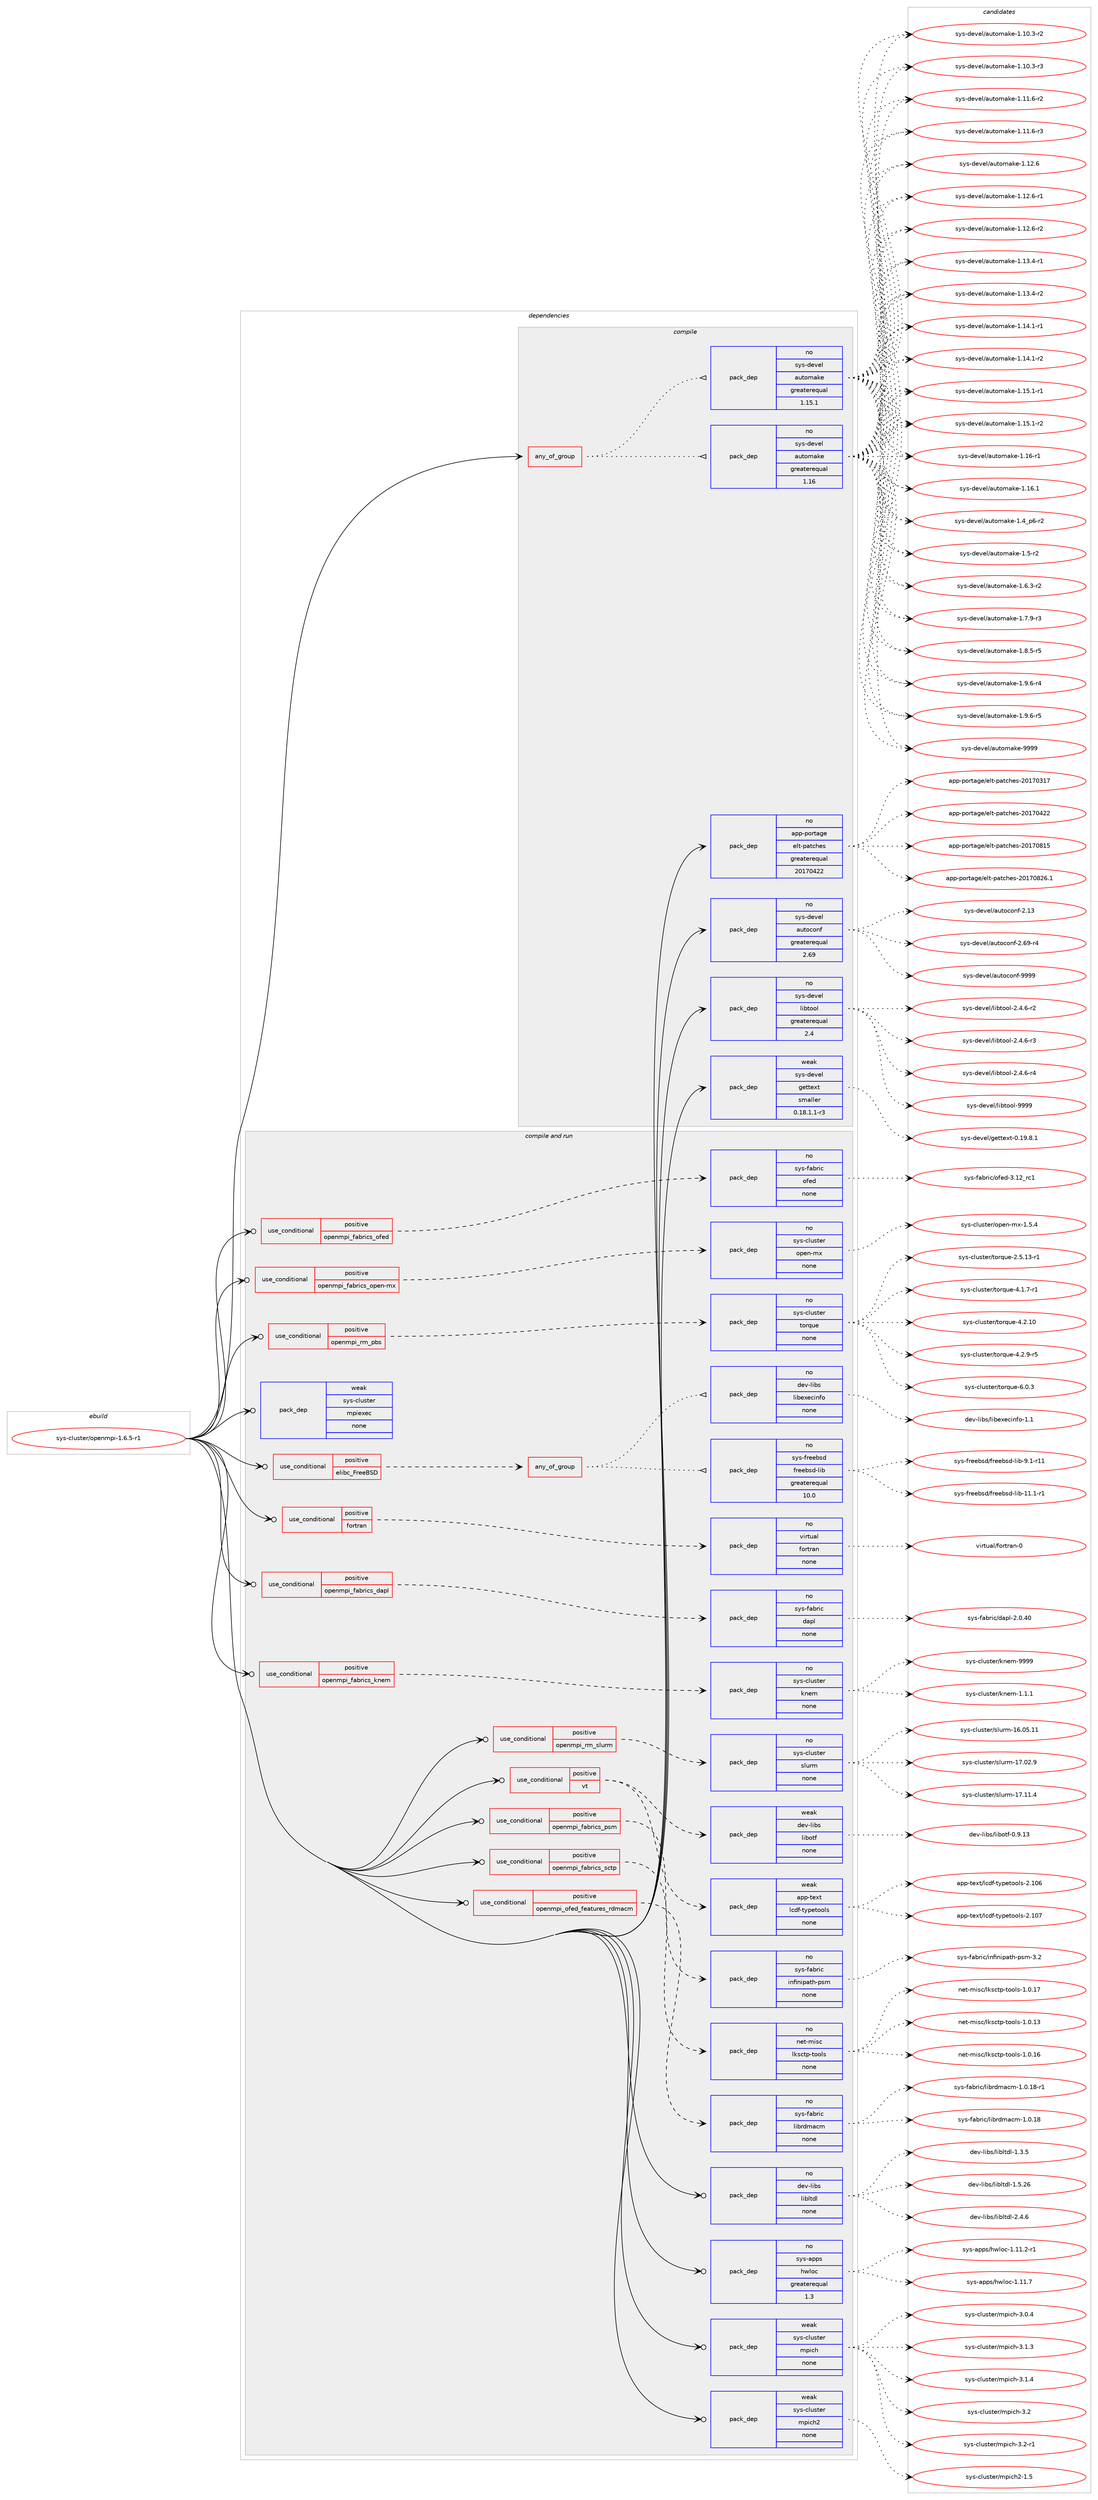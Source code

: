 digraph prolog {

# *************
# Graph options
# *************

newrank=true;
concentrate=true;
compound=true;
graph [rankdir=LR,fontname=Helvetica,fontsize=10,ranksep=1.5];#, ranksep=2.5, nodesep=0.2];
edge  [arrowhead=vee];
node  [fontname=Helvetica,fontsize=10];

# **********
# The ebuild
# **********

subgraph cluster_leftcol {
color=gray;
rank=same;
label=<<i>ebuild</i>>;
id [label="sys-cluster/openmpi-1.6.5-r1", color=red, width=4, href="../sys-cluster/openmpi-1.6.5-r1.svg"];
}

# ****************
# The dependencies
# ****************

subgraph cluster_midcol {
color=gray;
label=<<i>dependencies</i>>;
subgraph cluster_compile {
fillcolor="#eeeeee";
style=filled;
label=<<i>compile</i>>;
subgraph any68 {
dependency7584 [label=<<TABLE BORDER="0" CELLBORDER="1" CELLSPACING="0" CELLPADDING="4"><TR><TD CELLPADDING="10">any_of_group</TD></TR></TABLE>>, shape=none, color=red];subgraph pack6522 {
dependency7585 [label=<<TABLE BORDER="0" CELLBORDER="1" CELLSPACING="0" CELLPADDING="4" WIDTH="220"><TR><TD ROWSPAN="6" CELLPADDING="30">pack_dep</TD></TR><TR><TD WIDTH="110">no</TD></TR><TR><TD>sys-devel</TD></TR><TR><TD>automake</TD></TR><TR><TD>greaterequal</TD></TR><TR><TD>1.16</TD></TR></TABLE>>, shape=none, color=blue];
}
dependency7584:e -> dependency7585:w [weight=20,style="dotted",arrowhead="oinv"];
subgraph pack6523 {
dependency7586 [label=<<TABLE BORDER="0" CELLBORDER="1" CELLSPACING="0" CELLPADDING="4" WIDTH="220"><TR><TD ROWSPAN="6" CELLPADDING="30">pack_dep</TD></TR><TR><TD WIDTH="110">no</TD></TR><TR><TD>sys-devel</TD></TR><TR><TD>automake</TD></TR><TR><TD>greaterequal</TD></TR><TR><TD>1.15.1</TD></TR></TABLE>>, shape=none, color=blue];
}
dependency7584:e -> dependency7586:w [weight=20,style="dotted",arrowhead="oinv"];
}
id:e -> dependency7584:w [weight=20,style="solid",arrowhead="vee"];
subgraph pack6524 {
dependency7587 [label=<<TABLE BORDER="0" CELLBORDER="1" CELLSPACING="0" CELLPADDING="4" WIDTH="220"><TR><TD ROWSPAN="6" CELLPADDING="30">pack_dep</TD></TR><TR><TD WIDTH="110">no</TD></TR><TR><TD>app-portage</TD></TR><TR><TD>elt-patches</TD></TR><TR><TD>greaterequal</TD></TR><TR><TD>20170422</TD></TR></TABLE>>, shape=none, color=blue];
}
id:e -> dependency7587:w [weight=20,style="solid",arrowhead="vee"];
subgraph pack6525 {
dependency7588 [label=<<TABLE BORDER="0" CELLBORDER="1" CELLSPACING="0" CELLPADDING="4" WIDTH="220"><TR><TD ROWSPAN="6" CELLPADDING="30">pack_dep</TD></TR><TR><TD WIDTH="110">no</TD></TR><TR><TD>sys-devel</TD></TR><TR><TD>autoconf</TD></TR><TR><TD>greaterequal</TD></TR><TR><TD>2.69</TD></TR></TABLE>>, shape=none, color=blue];
}
id:e -> dependency7588:w [weight=20,style="solid",arrowhead="vee"];
subgraph pack6526 {
dependency7589 [label=<<TABLE BORDER="0" CELLBORDER="1" CELLSPACING="0" CELLPADDING="4" WIDTH="220"><TR><TD ROWSPAN="6" CELLPADDING="30">pack_dep</TD></TR><TR><TD WIDTH="110">no</TD></TR><TR><TD>sys-devel</TD></TR><TR><TD>libtool</TD></TR><TR><TD>greaterequal</TD></TR><TR><TD>2.4</TD></TR></TABLE>>, shape=none, color=blue];
}
id:e -> dependency7589:w [weight=20,style="solid",arrowhead="vee"];
subgraph pack6527 {
dependency7590 [label=<<TABLE BORDER="0" CELLBORDER="1" CELLSPACING="0" CELLPADDING="4" WIDTH="220"><TR><TD ROWSPAN="6" CELLPADDING="30">pack_dep</TD></TR><TR><TD WIDTH="110">weak</TD></TR><TR><TD>sys-devel</TD></TR><TR><TD>gettext</TD></TR><TR><TD>smaller</TD></TR><TR><TD>0.18.1.1-r3</TD></TR></TABLE>>, shape=none, color=blue];
}
id:e -> dependency7590:w [weight=20,style="solid",arrowhead="vee"];
}
subgraph cluster_compileandrun {
fillcolor="#eeeeee";
style=filled;
label=<<i>compile and run</i>>;
subgraph cond989 {
dependency7591 [label=<<TABLE BORDER="0" CELLBORDER="1" CELLSPACING="0" CELLPADDING="4"><TR><TD ROWSPAN="3" CELLPADDING="10">use_conditional</TD></TR><TR><TD>positive</TD></TR><TR><TD>elibc_FreeBSD</TD></TR></TABLE>>, shape=none, color=red];
subgraph any69 {
dependency7592 [label=<<TABLE BORDER="0" CELLBORDER="1" CELLSPACING="0" CELLPADDING="4"><TR><TD CELLPADDING="10">any_of_group</TD></TR></TABLE>>, shape=none, color=red];subgraph pack6528 {
dependency7593 [label=<<TABLE BORDER="0" CELLBORDER="1" CELLSPACING="0" CELLPADDING="4" WIDTH="220"><TR><TD ROWSPAN="6" CELLPADDING="30">pack_dep</TD></TR><TR><TD WIDTH="110">no</TD></TR><TR><TD>dev-libs</TD></TR><TR><TD>libexecinfo</TD></TR><TR><TD>none</TD></TR><TR><TD></TD></TR></TABLE>>, shape=none, color=blue];
}
dependency7592:e -> dependency7593:w [weight=20,style="dotted",arrowhead="oinv"];
subgraph pack6529 {
dependency7594 [label=<<TABLE BORDER="0" CELLBORDER="1" CELLSPACING="0" CELLPADDING="4" WIDTH="220"><TR><TD ROWSPAN="6" CELLPADDING="30">pack_dep</TD></TR><TR><TD WIDTH="110">no</TD></TR><TR><TD>sys-freebsd</TD></TR><TR><TD>freebsd-lib</TD></TR><TR><TD>greaterequal</TD></TR><TR><TD>10.0</TD></TR></TABLE>>, shape=none, color=blue];
}
dependency7592:e -> dependency7594:w [weight=20,style="dotted",arrowhead="oinv"];
}
dependency7591:e -> dependency7592:w [weight=20,style="dashed",arrowhead="vee"];
}
id:e -> dependency7591:w [weight=20,style="solid",arrowhead="odotvee"];
subgraph cond990 {
dependency7595 [label=<<TABLE BORDER="0" CELLBORDER="1" CELLSPACING="0" CELLPADDING="4"><TR><TD ROWSPAN="3" CELLPADDING="10">use_conditional</TD></TR><TR><TD>positive</TD></TR><TR><TD>fortran</TD></TR></TABLE>>, shape=none, color=red];
subgraph pack6530 {
dependency7596 [label=<<TABLE BORDER="0" CELLBORDER="1" CELLSPACING="0" CELLPADDING="4" WIDTH="220"><TR><TD ROWSPAN="6" CELLPADDING="30">pack_dep</TD></TR><TR><TD WIDTH="110">no</TD></TR><TR><TD>virtual</TD></TR><TR><TD>fortran</TD></TR><TR><TD>none</TD></TR><TR><TD></TD></TR></TABLE>>, shape=none, color=blue];
}
dependency7595:e -> dependency7596:w [weight=20,style="dashed",arrowhead="vee"];
}
id:e -> dependency7595:w [weight=20,style="solid",arrowhead="odotvee"];
subgraph cond991 {
dependency7597 [label=<<TABLE BORDER="0" CELLBORDER="1" CELLSPACING="0" CELLPADDING="4"><TR><TD ROWSPAN="3" CELLPADDING="10">use_conditional</TD></TR><TR><TD>positive</TD></TR><TR><TD>openmpi_fabrics_dapl</TD></TR></TABLE>>, shape=none, color=red];
subgraph pack6531 {
dependency7598 [label=<<TABLE BORDER="0" CELLBORDER="1" CELLSPACING="0" CELLPADDING="4" WIDTH="220"><TR><TD ROWSPAN="6" CELLPADDING="30">pack_dep</TD></TR><TR><TD WIDTH="110">no</TD></TR><TR><TD>sys-fabric</TD></TR><TR><TD>dapl</TD></TR><TR><TD>none</TD></TR><TR><TD></TD></TR></TABLE>>, shape=none, color=blue];
}
dependency7597:e -> dependency7598:w [weight=20,style="dashed",arrowhead="vee"];
}
id:e -> dependency7597:w [weight=20,style="solid",arrowhead="odotvee"];
subgraph cond992 {
dependency7599 [label=<<TABLE BORDER="0" CELLBORDER="1" CELLSPACING="0" CELLPADDING="4"><TR><TD ROWSPAN="3" CELLPADDING="10">use_conditional</TD></TR><TR><TD>positive</TD></TR><TR><TD>openmpi_fabrics_knem</TD></TR></TABLE>>, shape=none, color=red];
subgraph pack6532 {
dependency7600 [label=<<TABLE BORDER="0" CELLBORDER="1" CELLSPACING="0" CELLPADDING="4" WIDTH="220"><TR><TD ROWSPAN="6" CELLPADDING="30">pack_dep</TD></TR><TR><TD WIDTH="110">no</TD></TR><TR><TD>sys-cluster</TD></TR><TR><TD>knem</TD></TR><TR><TD>none</TD></TR><TR><TD></TD></TR></TABLE>>, shape=none, color=blue];
}
dependency7599:e -> dependency7600:w [weight=20,style="dashed",arrowhead="vee"];
}
id:e -> dependency7599:w [weight=20,style="solid",arrowhead="odotvee"];
subgraph cond993 {
dependency7601 [label=<<TABLE BORDER="0" CELLBORDER="1" CELLSPACING="0" CELLPADDING="4"><TR><TD ROWSPAN="3" CELLPADDING="10">use_conditional</TD></TR><TR><TD>positive</TD></TR><TR><TD>openmpi_fabrics_ofed</TD></TR></TABLE>>, shape=none, color=red];
subgraph pack6533 {
dependency7602 [label=<<TABLE BORDER="0" CELLBORDER="1" CELLSPACING="0" CELLPADDING="4" WIDTH="220"><TR><TD ROWSPAN="6" CELLPADDING="30">pack_dep</TD></TR><TR><TD WIDTH="110">no</TD></TR><TR><TD>sys-fabric</TD></TR><TR><TD>ofed</TD></TR><TR><TD>none</TD></TR><TR><TD></TD></TR></TABLE>>, shape=none, color=blue];
}
dependency7601:e -> dependency7602:w [weight=20,style="dashed",arrowhead="vee"];
}
id:e -> dependency7601:w [weight=20,style="solid",arrowhead="odotvee"];
subgraph cond994 {
dependency7603 [label=<<TABLE BORDER="0" CELLBORDER="1" CELLSPACING="0" CELLPADDING="4"><TR><TD ROWSPAN="3" CELLPADDING="10">use_conditional</TD></TR><TR><TD>positive</TD></TR><TR><TD>openmpi_fabrics_open-mx</TD></TR></TABLE>>, shape=none, color=red];
subgraph pack6534 {
dependency7604 [label=<<TABLE BORDER="0" CELLBORDER="1" CELLSPACING="0" CELLPADDING="4" WIDTH="220"><TR><TD ROWSPAN="6" CELLPADDING="30">pack_dep</TD></TR><TR><TD WIDTH="110">no</TD></TR><TR><TD>sys-cluster</TD></TR><TR><TD>open-mx</TD></TR><TR><TD>none</TD></TR><TR><TD></TD></TR></TABLE>>, shape=none, color=blue];
}
dependency7603:e -> dependency7604:w [weight=20,style="dashed",arrowhead="vee"];
}
id:e -> dependency7603:w [weight=20,style="solid",arrowhead="odotvee"];
subgraph cond995 {
dependency7605 [label=<<TABLE BORDER="0" CELLBORDER="1" CELLSPACING="0" CELLPADDING="4"><TR><TD ROWSPAN="3" CELLPADDING="10">use_conditional</TD></TR><TR><TD>positive</TD></TR><TR><TD>openmpi_fabrics_psm</TD></TR></TABLE>>, shape=none, color=red];
subgraph pack6535 {
dependency7606 [label=<<TABLE BORDER="0" CELLBORDER="1" CELLSPACING="0" CELLPADDING="4" WIDTH="220"><TR><TD ROWSPAN="6" CELLPADDING="30">pack_dep</TD></TR><TR><TD WIDTH="110">no</TD></TR><TR><TD>sys-fabric</TD></TR><TR><TD>infinipath-psm</TD></TR><TR><TD>none</TD></TR><TR><TD></TD></TR></TABLE>>, shape=none, color=blue];
}
dependency7605:e -> dependency7606:w [weight=20,style="dashed",arrowhead="vee"];
}
id:e -> dependency7605:w [weight=20,style="solid",arrowhead="odotvee"];
subgraph cond996 {
dependency7607 [label=<<TABLE BORDER="0" CELLBORDER="1" CELLSPACING="0" CELLPADDING="4"><TR><TD ROWSPAN="3" CELLPADDING="10">use_conditional</TD></TR><TR><TD>positive</TD></TR><TR><TD>openmpi_fabrics_sctp</TD></TR></TABLE>>, shape=none, color=red];
subgraph pack6536 {
dependency7608 [label=<<TABLE BORDER="0" CELLBORDER="1" CELLSPACING="0" CELLPADDING="4" WIDTH="220"><TR><TD ROWSPAN="6" CELLPADDING="30">pack_dep</TD></TR><TR><TD WIDTH="110">no</TD></TR><TR><TD>net-misc</TD></TR><TR><TD>lksctp-tools</TD></TR><TR><TD>none</TD></TR><TR><TD></TD></TR></TABLE>>, shape=none, color=blue];
}
dependency7607:e -> dependency7608:w [weight=20,style="dashed",arrowhead="vee"];
}
id:e -> dependency7607:w [weight=20,style="solid",arrowhead="odotvee"];
subgraph cond997 {
dependency7609 [label=<<TABLE BORDER="0" CELLBORDER="1" CELLSPACING="0" CELLPADDING="4"><TR><TD ROWSPAN="3" CELLPADDING="10">use_conditional</TD></TR><TR><TD>positive</TD></TR><TR><TD>openmpi_ofed_features_rdmacm</TD></TR></TABLE>>, shape=none, color=red];
subgraph pack6537 {
dependency7610 [label=<<TABLE BORDER="0" CELLBORDER="1" CELLSPACING="0" CELLPADDING="4" WIDTH="220"><TR><TD ROWSPAN="6" CELLPADDING="30">pack_dep</TD></TR><TR><TD WIDTH="110">no</TD></TR><TR><TD>sys-fabric</TD></TR><TR><TD>librdmacm</TD></TR><TR><TD>none</TD></TR><TR><TD></TD></TR></TABLE>>, shape=none, color=blue];
}
dependency7609:e -> dependency7610:w [weight=20,style="dashed",arrowhead="vee"];
}
id:e -> dependency7609:w [weight=20,style="solid",arrowhead="odotvee"];
subgraph cond998 {
dependency7611 [label=<<TABLE BORDER="0" CELLBORDER="1" CELLSPACING="0" CELLPADDING="4"><TR><TD ROWSPAN="3" CELLPADDING="10">use_conditional</TD></TR><TR><TD>positive</TD></TR><TR><TD>openmpi_rm_pbs</TD></TR></TABLE>>, shape=none, color=red];
subgraph pack6538 {
dependency7612 [label=<<TABLE BORDER="0" CELLBORDER="1" CELLSPACING="0" CELLPADDING="4" WIDTH="220"><TR><TD ROWSPAN="6" CELLPADDING="30">pack_dep</TD></TR><TR><TD WIDTH="110">no</TD></TR><TR><TD>sys-cluster</TD></TR><TR><TD>torque</TD></TR><TR><TD>none</TD></TR><TR><TD></TD></TR></TABLE>>, shape=none, color=blue];
}
dependency7611:e -> dependency7612:w [weight=20,style="dashed",arrowhead="vee"];
}
id:e -> dependency7611:w [weight=20,style="solid",arrowhead="odotvee"];
subgraph cond999 {
dependency7613 [label=<<TABLE BORDER="0" CELLBORDER="1" CELLSPACING="0" CELLPADDING="4"><TR><TD ROWSPAN="3" CELLPADDING="10">use_conditional</TD></TR><TR><TD>positive</TD></TR><TR><TD>openmpi_rm_slurm</TD></TR></TABLE>>, shape=none, color=red];
subgraph pack6539 {
dependency7614 [label=<<TABLE BORDER="0" CELLBORDER="1" CELLSPACING="0" CELLPADDING="4" WIDTH="220"><TR><TD ROWSPAN="6" CELLPADDING="30">pack_dep</TD></TR><TR><TD WIDTH="110">no</TD></TR><TR><TD>sys-cluster</TD></TR><TR><TD>slurm</TD></TR><TR><TD>none</TD></TR><TR><TD></TD></TR></TABLE>>, shape=none, color=blue];
}
dependency7613:e -> dependency7614:w [weight=20,style="dashed",arrowhead="vee"];
}
id:e -> dependency7613:w [weight=20,style="solid",arrowhead="odotvee"];
subgraph cond1000 {
dependency7615 [label=<<TABLE BORDER="0" CELLBORDER="1" CELLSPACING="0" CELLPADDING="4"><TR><TD ROWSPAN="3" CELLPADDING="10">use_conditional</TD></TR><TR><TD>positive</TD></TR><TR><TD>vt</TD></TR></TABLE>>, shape=none, color=red];
subgraph pack6540 {
dependency7616 [label=<<TABLE BORDER="0" CELLBORDER="1" CELLSPACING="0" CELLPADDING="4" WIDTH="220"><TR><TD ROWSPAN="6" CELLPADDING="30">pack_dep</TD></TR><TR><TD WIDTH="110">weak</TD></TR><TR><TD>dev-libs</TD></TR><TR><TD>libotf</TD></TR><TR><TD>none</TD></TR><TR><TD></TD></TR></TABLE>>, shape=none, color=blue];
}
dependency7615:e -> dependency7616:w [weight=20,style="dashed",arrowhead="vee"];
subgraph pack6541 {
dependency7617 [label=<<TABLE BORDER="0" CELLBORDER="1" CELLSPACING="0" CELLPADDING="4" WIDTH="220"><TR><TD ROWSPAN="6" CELLPADDING="30">pack_dep</TD></TR><TR><TD WIDTH="110">weak</TD></TR><TR><TD>app-text</TD></TR><TR><TD>lcdf-typetools</TD></TR><TR><TD>none</TD></TR><TR><TD></TD></TR></TABLE>>, shape=none, color=blue];
}
dependency7615:e -> dependency7617:w [weight=20,style="dashed",arrowhead="vee"];
}
id:e -> dependency7615:w [weight=20,style="solid",arrowhead="odotvee"];
subgraph pack6542 {
dependency7618 [label=<<TABLE BORDER="0" CELLBORDER="1" CELLSPACING="0" CELLPADDING="4" WIDTH="220"><TR><TD ROWSPAN="6" CELLPADDING="30">pack_dep</TD></TR><TR><TD WIDTH="110">no</TD></TR><TR><TD>dev-libs</TD></TR><TR><TD>libltdl</TD></TR><TR><TD>none</TD></TR><TR><TD></TD></TR></TABLE>>, shape=none, color=blue];
}
id:e -> dependency7618:w [weight=20,style="solid",arrowhead="odotvee"];
subgraph pack6543 {
dependency7619 [label=<<TABLE BORDER="0" CELLBORDER="1" CELLSPACING="0" CELLPADDING="4" WIDTH="220"><TR><TD ROWSPAN="6" CELLPADDING="30">pack_dep</TD></TR><TR><TD WIDTH="110">no</TD></TR><TR><TD>sys-apps</TD></TR><TR><TD>hwloc</TD></TR><TR><TD>greaterequal</TD></TR><TR><TD>1.3</TD></TR></TABLE>>, shape=none, color=blue];
}
id:e -> dependency7619:w [weight=20,style="solid",arrowhead="odotvee"];
subgraph pack6544 {
dependency7620 [label=<<TABLE BORDER="0" CELLBORDER="1" CELLSPACING="0" CELLPADDING="4" WIDTH="220"><TR><TD ROWSPAN="6" CELLPADDING="30">pack_dep</TD></TR><TR><TD WIDTH="110">weak</TD></TR><TR><TD>sys-cluster</TD></TR><TR><TD>mpich</TD></TR><TR><TD>none</TD></TR><TR><TD></TD></TR></TABLE>>, shape=none, color=blue];
}
id:e -> dependency7620:w [weight=20,style="solid",arrowhead="odotvee"];
subgraph pack6545 {
dependency7621 [label=<<TABLE BORDER="0" CELLBORDER="1" CELLSPACING="0" CELLPADDING="4" WIDTH="220"><TR><TD ROWSPAN="6" CELLPADDING="30">pack_dep</TD></TR><TR><TD WIDTH="110">weak</TD></TR><TR><TD>sys-cluster</TD></TR><TR><TD>mpich2</TD></TR><TR><TD>none</TD></TR><TR><TD></TD></TR></TABLE>>, shape=none, color=blue];
}
id:e -> dependency7621:w [weight=20,style="solid",arrowhead="odotvee"];
subgraph pack6546 {
dependency7622 [label=<<TABLE BORDER="0" CELLBORDER="1" CELLSPACING="0" CELLPADDING="4" WIDTH="220"><TR><TD ROWSPAN="6" CELLPADDING="30">pack_dep</TD></TR><TR><TD WIDTH="110">weak</TD></TR><TR><TD>sys-cluster</TD></TR><TR><TD>mpiexec</TD></TR><TR><TD>none</TD></TR><TR><TD></TD></TR></TABLE>>, shape=none, color=blue];
}
id:e -> dependency7622:w [weight=20,style="solid",arrowhead="odotvee"];
}
subgraph cluster_run {
fillcolor="#eeeeee";
style=filled;
label=<<i>run</i>>;
}
}

# **************
# The candidates
# **************

subgraph cluster_choices {
rank=same;
color=gray;
label=<<i>candidates</i>>;

subgraph choice6522 {
color=black;
nodesep=1;
choice11512111545100101118101108479711711611110997107101454946494846514511450 [label="sys-devel/automake-1.10.3-r2", color=red, width=4,href="../sys-devel/automake-1.10.3-r2.svg"];
choice11512111545100101118101108479711711611110997107101454946494846514511451 [label="sys-devel/automake-1.10.3-r3", color=red, width=4,href="../sys-devel/automake-1.10.3-r3.svg"];
choice11512111545100101118101108479711711611110997107101454946494946544511450 [label="sys-devel/automake-1.11.6-r2", color=red, width=4,href="../sys-devel/automake-1.11.6-r2.svg"];
choice11512111545100101118101108479711711611110997107101454946494946544511451 [label="sys-devel/automake-1.11.6-r3", color=red, width=4,href="../sys-devel/automake-1.11.6-r3.svg"];
choice1151211154510010111810110847971171161111099710710145494649504654 [label="sys-devel/automake-1.12.6", color=red, width=4,href="../sys-devel/automake-1.12.6.svg"];
choice11512111545100101118101108479711711611110997107101454946495046544511449 [label="sys-devel/automake-1.12.6-r1", color=red, width=4,href="../sys-devel/automake-1.12.6-r1.svg"];
choice11512111545100101118101108479711711611110997107101454946495046544511450 [label="sys-devel/automake-1.12.6-r2", color=red, width=4,href="../sys-devel/automake-1.12.6-r2.svg"];
choice11512111545100101118101108479711711611110997107101454946495146524511449 [label="sys-devel/automake-1.13.4-r1", color=red, width=4,href="../sys-devel/automake-1.13.4-r1.svg"];
choice11512111545100101118101108479711711611110997107101454946495146524511450 [label="sys-devel/automake-1.13.4-r2", color=red, width=4,href="../sys-devel/automake-1.13.4-r2.svg"];
choice11512111545100101118101108479711711611110997107101454946495246494511449 [label="sys-devel/automake-1.14.1-r1", color=red, width=4,href="../sys-devel/automake-1.14.1-r1.svg"];
choice11512111545100101118101108479711711611110997107101454946495246494511450 [label="sys-devel/automake-1.14.1-r2", color=red, width=4,href="../sys-devel/automake-1.14.1-r2.svg"];
choice11512111545100101118101108479711711611110997107101454946495346494511449 [label="sys-devel/automake-1.15.1-r1", color=red, width=4,href="../sys-devel/automake-1.15.1-r1.svg"];
choice11512111545100101118101108479711711611110997107101454946495346494511450 [label="sys-devel/automake-1.15.1-r2", color=red, width=4,href="../sys-devel/automake-1.15.1-r2.svg"];
choice1151211154510010111810110847971171161111099710710145494649544511449 [label="sys-devel/automake-1.16-r1", color=red, width=4,href="../sys-devel/automake-1.16-r1.svg"];
choice1151211154510010111810110847971171161111099710710145494649544649 [label="sys-devel/automake-1.16.1", color=red, width=4,href="../sys-devel/automake-1.16.1.svg"];
choice115121115451001011181011084797117116111109971071014549465295112544511450 [label="sys-devel/automake-1.4_p6-r2", color=red, width=4,href="../sys-devel/automake-1.4_p6-r2.svg"];
choice11512111545100101118101108479711711611110997107101454946534511450 [label="sys-devel/automake-1.5-r2", color=red, width=4,href="../sys-devel/automake-1.5-r2.svg"];
choice115121115451001011181011084797117116111109971071014549465446514511450 [label="sys-devel/automake-1.6.3-r2", color=red, width=4,href="../sys-devel/automake-1.6.3-r2.svg"];
choice115121115451001011181011084797117116111109971071014549465546574511451 [label="sys-devel/automake-1.7.9-r3", color=red, width=4,href="../sys-devel/automake-1.7.9-r3.svg"];
choice115121115451001011181011084797117116111109971071014549465646534511453 [label="sys-devel/automake-1.8.5-r5", color=red, width=4,href="../sys-devel/automake-1.8.5-r5.svg"];
choice115121115451001011181011084797117116111109971071014549465746544511452 [label="sys-devel/automake-1.9.6-r4", color=red, width=4,href="../sys-devel/automake-1.9.6-r4.svg"];
choice115121115451001011181011084797117116111109971071014549465746544511453 [label="sys-devel/automake-1.9.6-r5", color=red, width=4,href="../sys-devel/automake-1.9.6-r5.svg"];
choice115121115451001011181011084797117116111109971071014557575757 [label="sys-devel/automake-9999", color=red, width=4,href="../sys-devel/automake-9999.svg"];
dependency7585:e -> choice11512111545100101118101108479711711611110997107101454946494846514511450:w [style=dotted,weight="100"];
dependency7585:e -> choice11512111545100101118101108479711711611110997107101454946494846514511451:w [style=dotted,weight="100"];
dependency7585:e -> choice11512111545100101118101108479711711611110997107101454946494946544511450:w [style=dotted,weight="100"];
dependency7585:e -> choice11512111545100101118101108479711711611110997107101454946494946544511451:w [style=dotted,weight="100"];
dependency7585:e -> choice1151211154510010111810110847971171161111099710710145494649504654:w [style=dotted,weight="100"];
dependency7585:e -> choice11512111545100101118101108479711711611110997107101454946495046544511449:w [style=dotted,weight="100"];
dependency7585:e -> choice11512111545100101118101108479711711611110997107101454946495046544511450:w [style=dotted,weight="100"];
dependency7585:e -> choice11512111545100101118101108479711711611110997107101454946495146524511449:w [style=dotted,weight="100"];
dependency7585:e -> choice11512111545100101118101108479711711611110997107101454946495146524511450:w [style=dotted,weight="100"];
dependency7585:e -> choice11512111545100101118101108479711711611110997107101454946495246494511449:w [style=dotted,weight="100"];
dependency7585:e -> choice11512111545100101118101108479711711611110997107101454946495246494511450:w [style=dotted,weight="100"];
dependency7585:e -> choice11512111545100101118101108479711711611110997107101454946495346494511449:w [style=dotted,weight="100"];
dependency7585:e -> choice11512111545100101118101108479711711611110997107101454946495346494511450:w [style=dotted,weight="100"];
dependency7585:e -> choice1151211154510010111810110847971171161111099710710145494649544511449:w [style=dotted,weight="100"];
dependency7585:e -> choice1151211154510010111810110847971171161111099710710145494649544649:w [style=dotted,weight="100"];
dependency7585:e -> choice115121115451001011181011084797117116111109971071014549465295112544511450:w [style=dotted,weight="100"];
dependency7585:e -> choice11512111545100101118101108479711711611110997107101454946534511450:w [style=dotted,weight="100"];
dependency7585:e -> choice115121115451001011181011084797117116111109971071014549465446514511450:w [style=dotted,weight="100"];
dependency7585:e -> choice115121115451001011181011084797117116111109971071014549465546574511451:w [style=dotted,weight="100"];
dependency7585:e -> choice115121115451001011181011084797117116111109971071014549465646534511453:w [style=dotted,weight="100"];
dependency7585:e -> choice115121115451001011181011084797117116111109971071014549465746544511452:w [style=dotted,weight="100"];
dependency7585:e -> choice115121115451001011181011084797117116111109971071014549465746544511453:w [style=dotted,weight="100"];
dependency7585:e -> choice115121115451001011181011084797117116111109971071014557575757:w [style=dotted,weight="100"];
}
subgraph choice6523 {
color=black;
nodesep=1;
choice11512111545100101118101108479711711611110997107101454946494846514511450 [label="sys-devel/automake-1.10.3-r2", color=red, width=4,href="../sys-devel/automake-1.10.3-r2.svg"];
choice11512111545100101118101108479711711611110997107101454946494846514511451 [label="sys-devel/automake-1.10.3-r3", color=red, width=4,href="../sys-devel/automake-1.10.3-r3.svg"];
choice11512111545100101118101108479711711611110997107101454946494946544511450 [label="sys-devel/automake-1.11.6-r2", color=red, width=4,href="../sys-devel/automake-1.11.6-r2.svg"];
choice11512111545100101118101108479711711611110997107101454946494946544511451 [label="sys-devel/automake-1.11.6-r3", color=red, width=4,href="../sys-devel/automake-1.11.6-r3.svg"];
choice1151211154510010111810110847971171161111099710710145494649504654 [label="sys-devel/automake-1.12.6", color=red, width=4,href="../sys-devel/automake-1.12.6.svg"];
choice11512111545100101118101108479711711611110997107101454946495046544511449 [label="sys-devel/automake-1.12.6-r1", color=red, width=4,href="../sys-devel/automake-1.12.6-r1.svg"];
choice11512111545100101118101108479711711611110997107101454946495046544511450 [label="sys-devel/automake-1.12.6-r2", color=red, width=4,href="../sys-devel/automake-1.12.6-r2.svg"];
choice11512111545100101118101108479711711611110997107101454946495146524511449 [label="sys-devel/automake-1.13.4-r1", color=red, width=4,href="../sys-devel/automake-1.13.4-r1.svg"];
choice11512111545100101118101108479711711611110997107101454946495146524511450 [label="sys-devel/automake-1.13.4-r2", color=red, width=4,href="../sys-devel/automake-1.13.4-r2.svg"];
choice11512111545100101118101108479711711611110997107101454946495246494511449 [label="sys-devel/automake-1.14.1-r1", color=red, width=4,href="../sys-devel/automake-1.14.1-r1.svg"];
choice11512111545100101118101108479711711611110997107101454946495246494511450 [label="sys-devel/automake-1.14.1-r2", color=red, width=4,href="../sys-devel/automake-1.14.1-r2.svg"];
choice11512111545100101118101108479711711611110997107101454946495346494511449 [label="sys-devel/automake-1.15.1-r1", color=red, width=4,href="../sys-devel/automake-1.15.1-r1.svg"];
choice11512111545100101118101108479711711611110997107101454946495346494511450 [label="sys-devel/automake-1.15.1-r2", color=red, width=4,href="../sys-devel/automake-1.15.1-r2.svg"];
choice1151211154510010111810110847971171161111099710710145494649544511449 [label="sys-devel/automake-1.16-r1", color=red, width=4,href="../sys-devel/automake-1.16-r1.svg"];
choice1151211154510010111810110847971171161111099710710145494649544649 [label="sys-devel/automake-1.16.1", color=red, width=4,href="../sys-devel/automake-1.16.1.svg"];
choice115121115451001011181011084797117116111109971071014549465295112544511450 [label="sys-devel/automake-1.4_p6-r2", color=red, width=4,href="../sys-devel/automake-1.4_p6-r2.svg"];
choice11512111545100101118101108479711711611110997107101454946534511450 [label="sys-devel/automake-1.5-r2", color=red, width=4,href="../sys-devel/automake-1.5-r2.svg"];
choice115121115451001011181011084797117116111109971071014549465446514511450 [label="sys-devel/automake-1.6.3-r2", color=red, width=4,href="../sys-devel/automake-1.6.3-r2.svg"];
choice115121115451001011181011084797117116111109971071014549465546574511451 [label="sys-devel/automake-1.7.9-r3", color=red, width=4,href="../sys-devel/automake-1.7.9-r3.svg"];
choice115121115451001011181011084797117116111109971071014549465646534511453 [label="sys-devel/automake-1.8.5-r5", color=red, width=4,href="../sys-devel/automake-1.8.5-r5.svg"];
choice115121115451001011181011084797117116111109971071014549465746544511452 [label="sys-devel/automake-1.9.6-r4", color=red, width=4,href="../sys-devel/automake-1.9.6-r4.svg"];
choice115121115451001011181011084797117116111109971071014549465746544511453 [label="sys-devel/automake-1.9.6-r5", color=red, width=4,href="../sys-devel/automake-1.9.6-r5.svg"];
choice115121115451001011181011084797117116111109971071014557575757 [label="sys-devel/automake-9999", color=red, width=4,href="../sys-devel/automake-9999.svg"];
dependency7586:e -> choice11512111545100101118101108479711711611110997107101454946494846514511450:w [style=dotted,weight="100"];
dependency7586:e -> choice11512111545100101118101108479711711611110997107101454946494846514511451:w [style=dotted,weight="100"];
dependency7586:e -> choice11512111545100101118101108479711711611110997107101454946494946544511450:w [style=dotted,weight="100"];
dependency7586:e -> choice11512111545100101118101108479711711611110997107101454946494946544511451:w [style=dotted,weight="100"];
dependency7586:e -> choice1151211154510010111810110847971171161111099710710145494649504654:w [style=dotted,weight="100"];
dependency7586:e -> choice11512111545100101118101108479711711611110997107101454946495046544511449:w [style=dotted,weight="100"];
dependency7586:e -> choice11512111545100101118101108479711711611110997107101454946495046544511450:w [style=dotted,weight="100"];
dependency7586:e -> choice11512111545100101118101108479711711611110997107101454946495146524511449:w [style=dotted,weight="100"];
dependency7586:e -> choice11512111545100101118101108479711711611110997107101454946495146524511450:w [style=dotted,weight="100"];
dependency7586:e -> choice11512111545100101118101108479711711611110997107101454946495246494511449:w [style=dotted,weight="100"];
dependency7586:e -> choice11512111545100101118101108479711711611110997107101454946495246494511450:w [style=dotted,weight="100"];
dependency7586:e -> choice11512111545100101118101108479711711611110997107101454946495346494511449:w [style=dotted,weight="100"];
dependency7586:e -> choice11512111545100101118101108479711711611110997107101454946495346494511450:w [style=dotted,weight="100"];
dependency7586:e -> choice1151211154510010111810110847971171161111099710710145494649544511449:w [style=dotted,weight="100"];
dependency7586:e -> choice1151211154510010111810110847971171161111099710710145494649544649:w [style=dotted,weight="100"];
dependency7586:e -> choice115121115451001011181011084797117116111109971071014549465295112544511450:w [style=dotted,weight="100"];
dependency7586:e -> choice11512111545100101118101108479711711611110997107101454946534511450:w [style=dotted,weight="100"];
dependency7586:e -> choice115121115451001011181011084797117116111109971071014549465446514511450:w [style=dotted,weight="100"];
dependency7586:e -> choice115121115451001011181011084797117116111109971071014549465546574511451:w [style=dotted,weight="100"];
dependency7586:e -> choice115121115451001011181011084797117116111109971071014549465646534511453:w [style=dotted,weight="100"];
dependency7586:e -> choice115121115451001011181011084797117116111109971071014549465746544511452:w [style=dotted,weight="100"];
dependency7586:e -> choice115121115451001011181011084797117116111109971071014549465746544511453:w [style=dotted,weight="100"];
dependency7586:e -> choice115121115451001011181011084797117116111109971071014557575757:w [style=dotted,weight="100"];
}
subgraph choice6524 {
color=black;
nodesep=1;
choice97112112451121111141169710310147101108116451129711699104101115455048495548514955 [label="app-portage/elt-patches-20170317", color=red, width=4,href="../app-portage/elt-patches-20170317.svg"];
choice97112112451121111141169710310147101108116451129711699104101115455048495548525050 [label="app-portage/elt-patches-20170422", color=red, width=4,href="../app-portage/elt-patches-20170422.svg"];
choice97112112451121111141169710310147101108116451129711699104101115455048495548564953 [label="app-portage/elt-patches-20170815", color=red, width=4,href="../app-portage/elt-patches-20170815.svg"];
choice971121124511211111411697103101471011081164511297116991041011154550484955485650544649 [label="app-portage/elt-patches-20170826.1", color=red, width=4,href="../app-portage/elt-patches-20170826.1.svg"];
dependency7587:e -> choice97112112451121111141169710310147101108116451129711699104101115455048495548514955:w [style=dotted,weight="100"];
dependency7587:e -> choice97112112451121111141169710310147101108116451129711699104101115455048495548525050:w [style=dotted,weight="100"];
dependency7587:e -> choice97112112451121111141169710310147101108116451129711699104101115455048495548564953:w [style=dotted,weight="100"];
dependency7587:e -> choice971121124511211111411697103101471011081164511297116991041011154550484955485650544649:w [style=dotted,weight="100"];
}
subgraph choice6525 {
color=black;
nodesep=1;
choice115121115451001011181011084797117116111991111101024550464951 [label="sys-devel/autoconf-2.13", color=red, width=4,href="../sys-devel/autoconf-2.13.svg"];
choice1151211154510010111810110847971171161119911111010245504654574511452 [label="sys-devel/autoconf-2.69-r4", color=red, width=4,href="../sys-devel/autoconf-2.69-r4.svg"];
choice115121115451001011181011084797117116111991111101024557575757 [label="sys-devel/autoconf-9999", color=red, width=4,href="../sys-devel/autoconf-9999.svg"];
dependency7588:e -> choice115121115451001011181011084797117116111991111101024550464951:w [style=dotted,weight="100"];
dependency7588:e -> choice1151211154510010111810110847971171161119911111010245504654574511452:w [style=dotted,weight="100"];
dependency7588:e -> choice115121115451001011181011084797117116111991111101024557575757:w [style=dotted,weight="100"];
}
subgraph choice6526 {
color=black;
nodesep=1;
choice1151211154510010111810110847108105981161111111084550465246544511450 [label="sys-devel/libtool-2.4.6-r2", color=red, width=4,href="../sys-devel/libtool-2.4.6-r2.svg"];
choice1151211154510010111810110847108105981161111111084550465246544511451 [label="sys-devel/libtool-2.4.6-r3", color=red, width=4,href="../sys-devel/libtool-2.4.6-r3.svg"];
choice1151211154510010111810110847108105981161111111084550465246544511452 [label="sys-devel/libtool-2.4.6-r4", color=red, width=4,href="../sys-devel/libtool-2.4.6-r4.svg"];
choice1151211154510010111810110847108105981161111111084557575757 [label="sys-devel/libtool-9999", color=red, width=4,href="../sys-devel/libtool-9999.svg"];
dependency7589:e -> choice1151211154510010111810110847108105981161111111084550465246544511450:w [style=dotted,weight="100"];
dependency7589:e -> choice1151211154510010111810110847108105981161111111084550465246544511451:w [style=dotted,weight="100"];
dependency7589:e -> choice1151211154510010111810110847108105981161111111084550465246544511452:w [style=dotted,weight="100"];
dependency7589:e -> choice1151211154510010111810110847108105981161111111084557575757:w [style=dotted,weight="100"];
}
subgraph choice6527 {
color=black;
nodesep=1;
choice1151211154510010111810110847103101116116101120116454846495746564649 [label="sys-devel/gettext-0.19.8.1", color=red, width=4,href="../sys-devel/gettext-0.19.8.1.svg"];
dependency7590:e -> choice1151211154510010111810110847103101116116101120116454846495746564649:w [style=dotted,weight="100"];
}
subgraph choice6528 {
color=black;
nodesep=1;
choice100101118451081059811547108105981011201019910511010211145494649 [label="dev-libs/libexecinfo-1.1", color=red, width=4,href="../dev-libs/libexecinfo-1.1.svg"];
dependency7593:e -> choice100101118451081059811547108105981011201019910511010211145494649:w [style=dotted,weight="100"];
}
subgraph choice6529 {
color=black;
nodesep=1;
choice11512111545102114101101981151004710211410110198115100451081059845494946494511449 [label="sys-freebsd/freebsd-lib-11.1-r1", color=red, width=4,href="../sys-freebsd/freebsd-lib-11.1-r1.svg"];
choice11512111545102114101101981151004710211410110198115100451081059845574649451144949 [label="sys-freebsd/freebsd-lib-9.1-r11", color=red, width=4,href="../sys-freebsd/freebsd-lib-9.1-r11.svg"];
dependency7594:e -> choice11512111545102114101101981151004710211410110198115100451081059845494946494511449:w [style=dotted,weight="100"];
dependency7594:e -> choice11512111545102114101101981151004710211410110198115100451081059845574649451144949:w [style=dotted,weight="100"];
}
subgraph choice6530 {
color=black;
nodesep=1;
choice1181051141161179710847102111114116114971104548 [label="virtual/fortran-0", color=red, width=4,href="../virtual/fortran-0.svg"];
dependency7596:e -> choice1181051141161179710847102111114116114971104548:w [style=dotted,weight="100"];
}
subgraph choice6531 {
color=black;
nodesep=1;
choice11512111545102979811410599471009711210845504648465248 [label="sys-fabric/dapl-2.0.40", color=red, width=4,href="../sys-fabric/dapl-2.0.40.svg"];
dependency7598:e -> choice11512111545102979811410599471009711210845504648465248:w [style=dotted,weight="100"];
}
subgraph choice6532 {
color=black;
nodesep=1;
choice115121115459910811711511610111447107110101109454946494649 [label="sys-cluster/knem-1.1.1", color=red, width=4,href="../sys-cluster/knem-1.1.1.svg"];
choice1151211154599108117115116101114471071101011094557575757 [label="sys-cluster/knem-9999", color=red, width=4,href="../sys-cluster/knem-9999.svg"];
dependency7600:e -> choice115121115459910811711511610111447107110101109454946494649:w [style=dotted,weight="100"];
dependency7600:e -> choice1151211154599108117115116101114471071101011094557575757:w [style=dotted,weight="100"];
}
subgraph choice6533 {
color=black;
nodesep=1;
choice11512111545102979811410599471111021011004551464950951149949 [label="sys-fabric/ofed-3.12_rc1", color=red, width=4,href="../sys-fabric/ofed-3.12_rc1.svg"];
dependency7602:e -> choice11512111545102979811410599471111021011004551464950951149949:w [style=dotted,weight="100"];
}
subgraph choice6534 {
color=black;
nodesep=1;
choice11512111545991081171151161011144711111210111045109120454946534652 [label="sys-cluster/open-mx-1.5.4", color=red, width=4,href="../sys-cluster/open-mx-1.5.4.svg"];
dependency7604:e -> choice11512111545991081171151161011144711111210111045109120454946534652:w [style=dotted,weight="100"];
}
subgraph choice6535 {
color=black;
nodesep=1;
choice1151211154510297981141059947105110102105110105112971161044511211510945514650 [label="sys-fabric/infinipath-psm-3.2", color=red, width=4,href="../sys-fabric/infinipath-psm-3.2.svg"];
dependency7606:e -> choice1151211154510297981141059947105110102105110105112971161044511211510945514650:w [style=dotted,weight="100"];
}
subgraph choice6536 {
color=black;
nodesep=1;
choice110101116451091051159947108107115991161124511611111110811545494648464951 [label="net-misc/lksctp-tools-1.0.13", color=red, width=4,href="../net-misc/lksctp-tools-1.0.13.svg"];
choice110101116451091051159947108107115991161124511611111110811545494648464954 [label="net-misc/lksctp-tools-1.0.16", color=red, width=4,href="../net-misc/lksctp-tools-1.0.16.svg"];
choice110101116451091051159947108107115991161124511611111110811545494648464955 [label="net-misc/lksctp-tools-1.0.17", color=red, width=4,href="../net-misc/lksctp-tools-1.0.17.svg"];
dependency7608:e -> choice110101116451091051159947108107115991161124511611111110811545494648464951:w [style=dotted,weight="100"];
dependency7608:e -> choice110101116451091051159947108107115991161124511611111110811545494648464954:w [style=dotted,weight="100"];
dependency7608:e -> choice110101116451091051159947108107115991161124511611111110811545494648464955:w [style=dotted,weight="100"];
}
subgraph choice6537 {
color=black;
nodesep=1;
choice115121115451029798114105994710810598114100109979910945494648464956 [label="sys-fabric/librdmacm-1.0.18", color=red, width=4,href="../sys-fabric/librdmacm-1.0.18.svg"];
choice1151211154510297981141059947108105981141001099799109454946484649564511449 [label="sys-fabric/librdmacm-1.0.18-r1", color=red, width=4,href="../sys-fabric/librdmacm-1.0.18-r1.svg"];
dependency7610:e -> choice115121115451029798114105994710810598114100109979910945494648464956:w [style=dotted,weight="100"];
dependency7610:e -> choice1151211154510297981141059947108105981141001099799109454946484649564511449:w [style=dotted,weight="100"];
}
subgraph choice6538 {
color=black;
nodesep=1;
choice115121115459910811711511610111447116111114113117101455046534649514511449 [label="sys-cluster/torque-2.5.13-r1", color=red, width=4,href="../sys-cluster/torque-2.5.13-r1.svg"];
choice1151211154599108117115116101114471161111141131171014552464946554511449 [label="sys-cluster/torque-4.1.7-r1", color=red, width=4,href="../sys-cluster/torque-4.1.7-r1.svg"];
choice11512111545991081171151161011144711611111411311710145524650464948 [label="sys-cluster/torque-4.2.10", color=red, width=4,href="../sys-cluster/torque-4.2.10.svg"];
choice1151211154599108117115116101114471161111141131171014552465046574511453 [label="sys-cluster/torque-4.2.9-r5", color=red, width=4,href="../sys-cluster/torque-4.2.9-r5.svg"];
choice115121115459910811711511610111447116111114113117101455446484651 [label="sys-cluster/torque-6.0.3", color=red, width=4,href="../sys-cluster/torque-6.0.3.svg"];
dependency7612:e -> choice115121115459910811711511610111447116111114113117101455046534649514511449:w [style=dotted,weight="100"];
dependency7612:e -> choice1151211154599108117115116101114471161111141131171014552464946554511449:w [style=dotted,weight="100"];
dependency7612:e -> choice11512111545991081171151161011144711611111411311710145524650464948:w [style=dotted,weight="100"];
dependency7612:e -> choice1151211154599108117115116101114471161111141131171014552465046574511453:w [style=dotted,weight="100"];
dependency7612:e -> choice115121115459910811711511610111447116111114113117101455446484651:w [style=dotted,weight="100"];
}
subgraph choice6539 {
color=black;
nodesep=1;
choice115121115459910811711511610111447115108117114109454954464853464949 [label="sys-cluster/slurm-16.05.11", color=red, width=4,href="../sys-cluster/slurm-16.05.11.svg"];
choice1151211154599108117115116101114471151081171141094549554648504657 [label="sys-cluster/slurm-17.02.9", color=red, width=4,href="../sys-cluster/slurm-17.02.9.svg"];
choice1151211154599108117115116101114471151081171141094549554649494652 [label="sys-cluster/slurm-17.11.4", color=red, width=4,href="../sys-cluster/slurm-17.11.4.svg"];
dependency7614:e -> choice115121115459910811711511610111447115108117114109454954464853464949:w [style=dotted,weight="100"];
dependency7614:e -> choice1151211154599108117115116101114471151081171141094549554648504657:w [style=dotted,weight="100"];
dependency7614:e -> choice1151211154599108117115116101114471151081171141094549554649494652:w [style=dotted,weight="100"];
}
subgraph choice6540 {
color=black;
nodesep=1;
choice1001011184510810598115471081059811111610245484657464951 [label="dev-libs/libotf-0.9.13", color=red, width=4,href="../dev-libs/libotf-0.9.13.svg"];
dependency7616:e -> choice1001011184510810598115471081059811111610245484657464951:w [style=dotted,weight="100"];
}
subgraph choice6541 {
color=black;
nodesep=1;
choice9711211245116101120116471089910010245116121112101116111111108115455046494854 [label="app-text/lcdf-typetools-2.106", color=red, width=4,href="../app-text/lcdf-typetools-2.106.svg"];
choice9711211245116101120116471089910010245116121112101116111111108115455046494855 [label="app-text/lcdf-typetools-2.107", color=red, width=4,href="../app-text/lcdf-typetools-2.107.svg"];
dependency7617:e -> choice9711211245116101120116471089910010245116121112101116111111108115455046494854:w [style=dotted,weight="100"];
dependency7617:e -> choice9711211245116101120116471089910010245116121112101116111111108115455046494855:w [style=dotted,weight="100"];
}
subgraph choice6542 {
color=black;
nodesep=1;
choice10010111845108105981154710810598108116100108454946514653 [label="dev-libs/libltdl-1.3.5", color=red, width=4,href="../dev-libs/libltdl-1.3.5.svg"];
choice1001011184510810598115471081059810811610010845494653465054 [label="dev-libs/libltdl-1.5.26", color=red, width=4,href="../dev-libs/libltdl-1.5.26.svg"];
choice10010111845108105981154710810598108116100108455046524654 [label="dev-libs/libltdl-2.4.6", color=red, width=4,href="../dev-libs/libltdl-2.4.6.svg"];
dependency7618:e -> choice10010111845108105981154710810598108116100108454946514653:w [style=dotted,weight="100"];
dependency7618:e -> choice1001011184510810598115471081059810811610010845494653465054:w [style=dotted,weight="100"];
dependency7618:e -> choice10010111845108105981154710810598108116100108455046524654:w [style=dotted,weight="100"];
}
subgraph choice6543 {
color=black;
nodesep=1;
choice11512111545971121121154710411910811199454946494946504511449 [label="sys-apps/hwloc-1.11.2-r1", color=red, width=4,href="../sys-apps/hwloc-1.11.2-r1.svg"];
choice1151211154597112112115471041191081119945494649494655 [label="sys-apps/hwloc-1.11.7", color=red, width=4,href="../sys-apps/hwloc-1.11.7.svg"];
dependency7619:e -> choice11512111545971121121154710411910811199454946494946504511449:w [style=dotted,weight="100"];
dependency7619:e -> choice1151211154597112112115471041191081119945494649494655:w [style=dotted,weight="100"];
}
subgraph choice6544 {
color=black;
nodesep=1;
choice11512111545991081171151161011144710911210599104455146484652 [label="sys-cluster/mpich-3.0.4", color=red, width=4,href="../sys-cluster/mpich-3.0.4.svg"];
choice11512111545991081171151161011144710911210599104455146494651 [label="sys-cluster/mpich-3.1.3", color=red, width=4,href="../sys-cluster/mpich-3.1.3.svg"];
choice11512111545991081171151161011144710911210599104455146494652 [label="sys-cluster/mpich-3.1.4", color=red, width=4,href="../sys-cluster/mpich-3.1.4.svg"];
choice1151211154599108117115116101114471091121059910445514650 [label="sys-cluster/mpich-3.2", color=red, width=4,href="../sys-cluster/mpich-3.2.svg"];
choice11512111545991081171151161011144710911210599104455146504511449 [label="sys-cluster/mpich-3.2-r1", color=red, width=4,href="../sys-cluster/mpich-3.2-r1.svg"];
dependency7620:e -> choice11512111545991081171151161011144710911210599104455146484652:w [style=dotted,weight="100"];
dependency7620:e -> choice11512111545991081171151161011144710911210599104455146494651:w [style=dotted,weight="100"];
dependency7620:e -> choice11512111545991081171151161011144710911210599104455146494652:w [style=dotted,weight="100"];
dependency7620:e -> choice1151211154599108117115116101114471091121059910445514650:w [style=dotted,weight="100"];
dependency7620:e -> choice11512111545991081171151161011144710911210599104455146504511449:w [style=dotted,weight="100"];
}
subgraph choice6545 {
color=black;
nodesep=1;
choice115121115459910811711511610111447109112105991045045494653 [label="sys-cluster/mpich2-1.5", color=red, width=4,href="../sys-cluster/mpich2-1.5.svg"];
dependency7621:e -> choice115121115459910811711511610111447109112105991045045494653:w [style=dotted,weight="100"];
}
subgraph choice6546 {
color=black;
nodesep=1;
}
}

}
